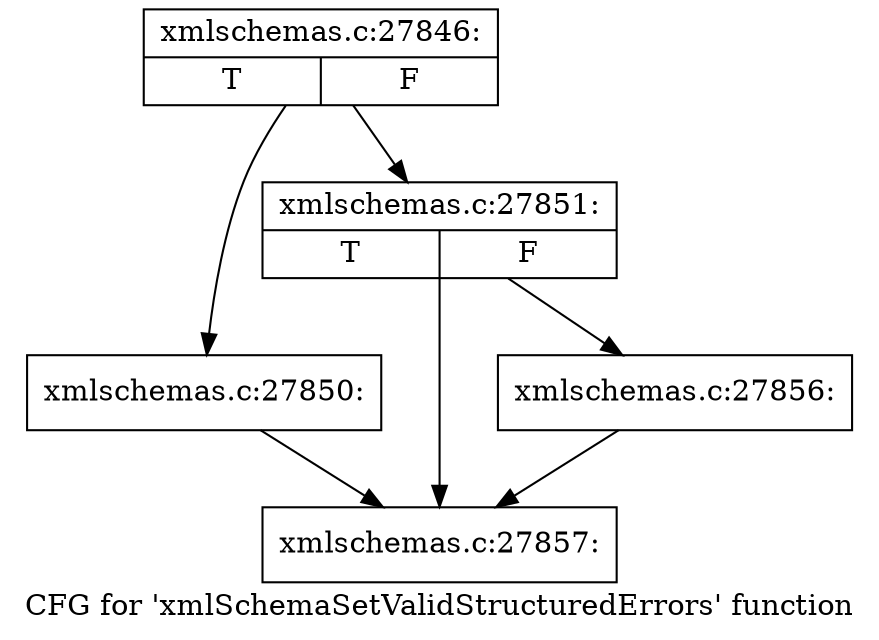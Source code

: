 digraph "CFG for 'xmlSchemaSetValidStructuredErrors' function" {
	label="CFG for 'xmlSchemaSetValidStructuredErrors' function";

	Node0x55d025d1b7a0 [shape=record,label="{xmlschemas.c:27846:|{<s0>T|<s1>F}}"];
	Node0x55d025d1b7a0 -> Node0x55d025d1e8e0;
	Node0x55d025d1b7a0 -> Node0x55d025d1e930;
	Node0x55d025d1e8e0 [shape=record,label="{xmlschemas.c:27850:}"];
	Node0x55d025d1e8e0 -> Node0x55d025d1f4a0;
	Node0x55d025d1e930 [shape=record,label="{xmlschemas.c:27851:|{<s0>T|<s1>F}}"];
	Node0x55d025d1e930 -> Node0x55d025d1f450;
	Node0x55d025d1e930 -> Node0x55d025d1f4a0;
	Node0x55d025d1f450 [shape=record,label="{xmlschemas.c:27856:}"];
	Node0x55d025d1f450 -> Node0x55d025d1f4a0;
	Node0x55d025d1f4a0 [shape=record,label="{xmlschemas.c:27857:}"];
}

